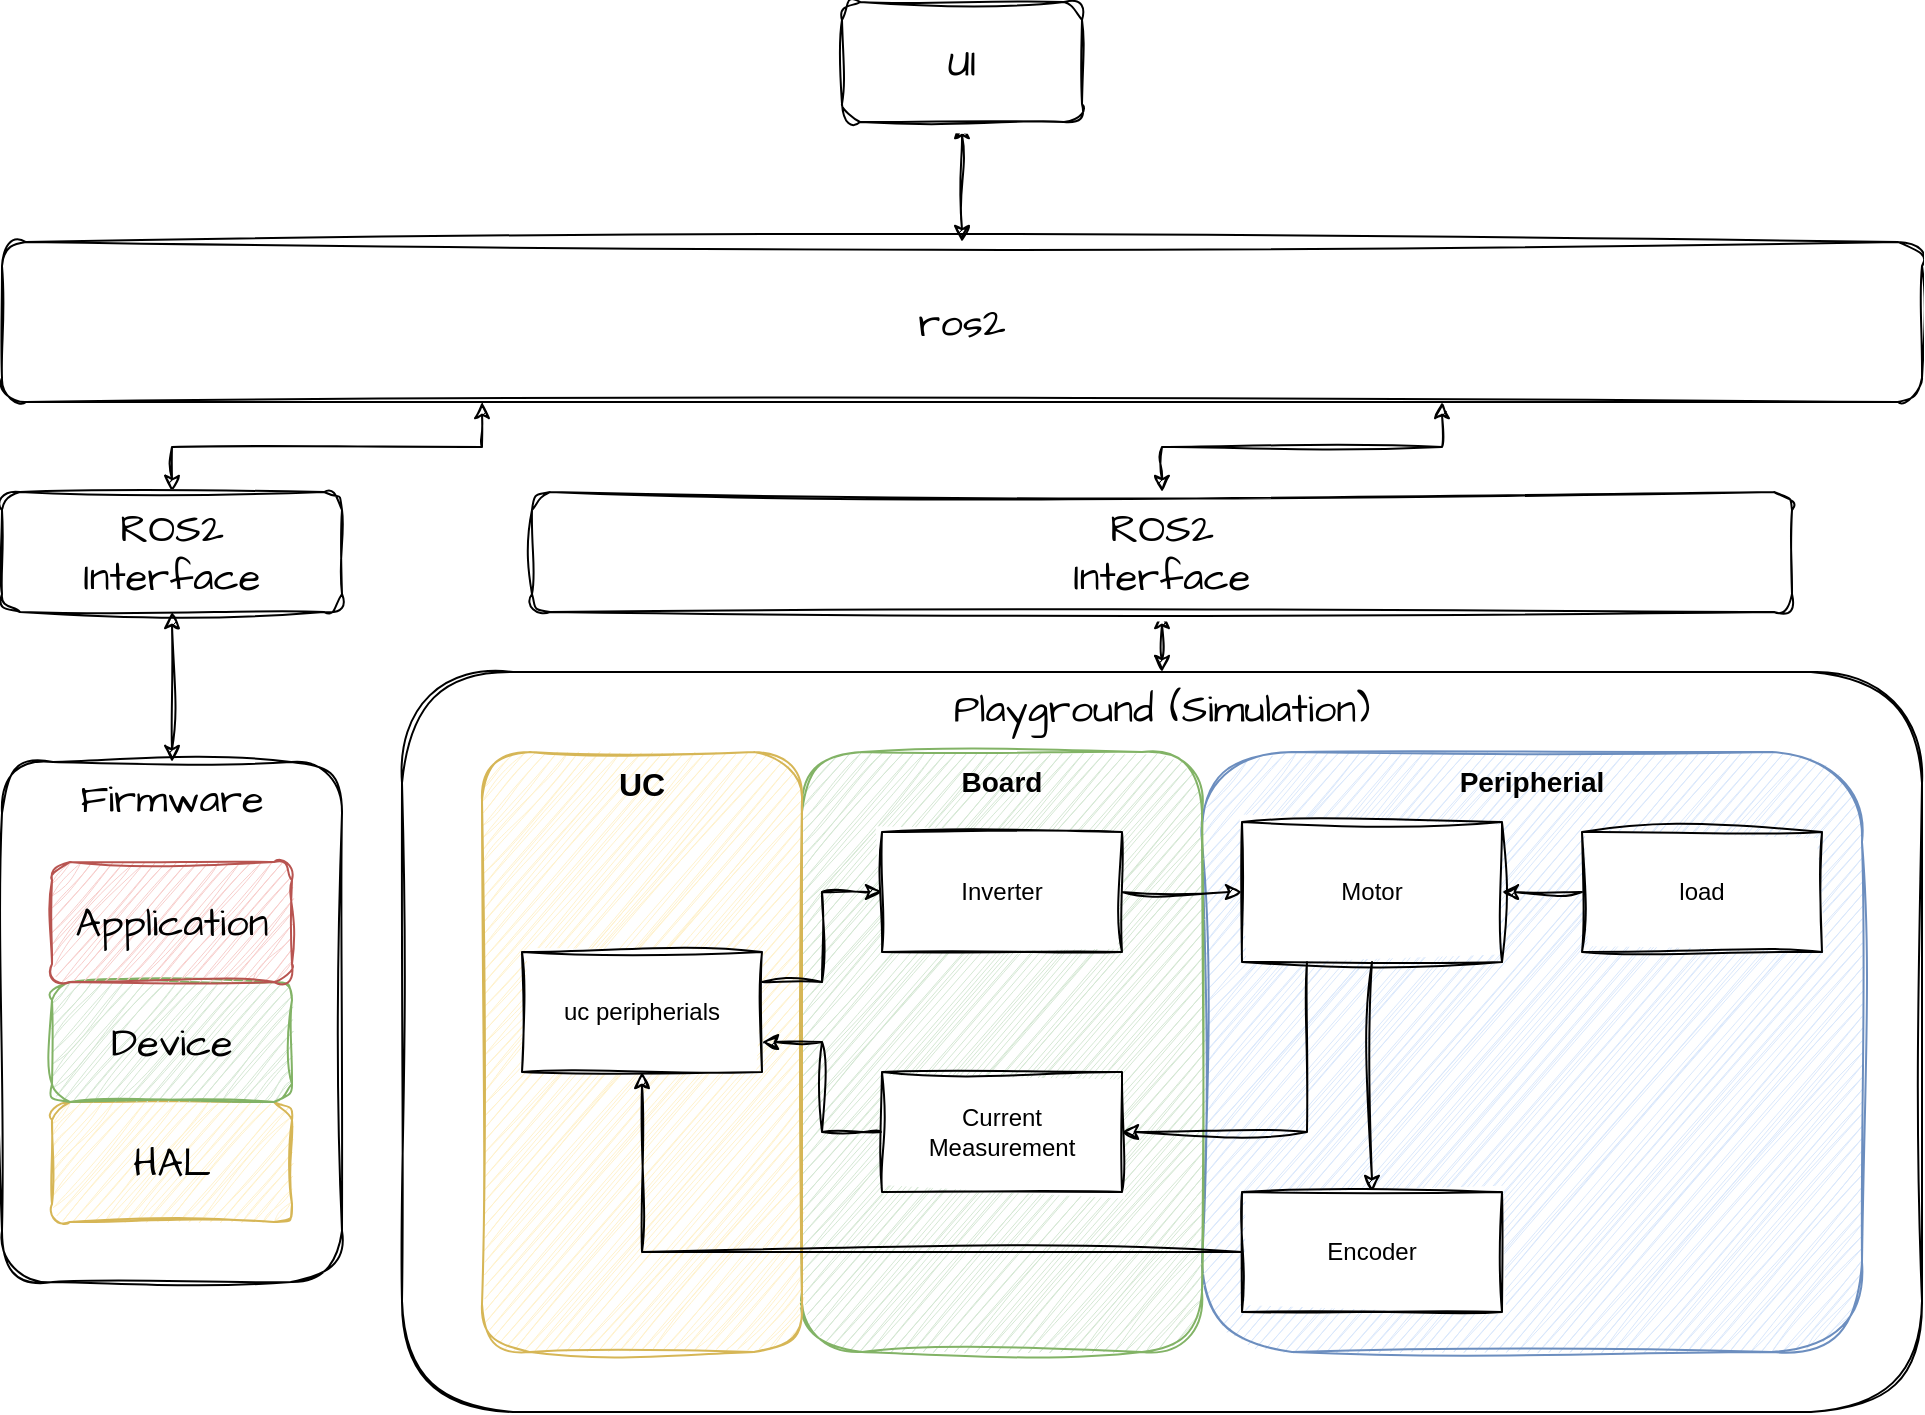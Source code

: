 <mxfile version="21.2.8" type="device">
  <diagram name="Page-1" id="6ZUhDUQ7tsNWZQHeJ1ob">
    <mxGraphModel dx="1026" dy="654" grid="1" gridSize="10" guides="1" tooltips="1" connect="1" arrows="1" fold="1" page="1" pageScale="1" pageWidth="1100" pageHeight="850" math="0" shadow="0">
      <root>
        <mxCell id="0" />
        <mxCell id="1" parent="0" />
        <mxCell id="HHY9e4PgeMrin-qiT513-4" value="Playground (Simulation)" style="rounded=1;whiteSpace=wrap;html=1;sketch=1;hachureGap=4;jiggle=2;curveFitting=1;fontFamily=Architects Daughter;fontSource=https%3A%2F%2Ffonts.googleapis.com%2Fcss%3Ffamily%3DArchitects%2BDaughter;fontSize=20;verticalAlign=top;" vertex="1" parent="1">
          <mxGeometry x="280" y="455" width="760" height="370" as="geometry" />
        </mxCell>
        <mxCell id="HHY9e4PgeMrin-qiT513-20" style="edgeStyle=orthogonalEdgeStyle;rounded=0;sketch=1;hachureGap=4;jiggle=2;curveFitting=1;orthogonalLoop=1;jettySize=auto;html=1;exitX=0.5;exitY=0;exitDx=0;exitDy=0;entryX=0.5;entryY=1;entryDx=0;entryDy=0;fontFamily=Architects Daughter;fontSource=https%3A%2F%2Ffonts.googleapis.com%2Fcss%3Ffamily%3DArchitects%2BDaughter;fontSize=16;startArrow=classic;startFill=1;" edge="1" parent="1" source="HHY9e4PgeMrin-qiT513-3" target="HHY9e4PgeMrin-qiT513-15">
          <mxGeometry relative="1" as="geometry" />
        </mxCell>
        <mxCell id="HHY9e4PgeMrin-qiT513-3" value="Firmware" style="rounded=1;whiteSpace=wrap;html=1;sketch=1;hachureGap=4;jiggle=2;curveFitting=1;fontFamily=Architects Daughter;fontSource=https%3A%2F%2Ffonts.googleapis.com%2Fcss%3Ffamily%3DArchitects%2BDaughter;fontSize=20;horizontal=1;verticalAlign=top;" vertex="1" parent="1">
          <mxGeometry x="80" y="500" width="170" height="260" as="geometry" />
        </mxCell>
        <mxCell id="HHY9e4PgeMrin-qiT513-22" style="edgeStyle=orthogonalEdgeStyle;rounded=0;sketch=1;hachureGap=4;jiggle=2;curveFitting=1;orthogonalLoop=1;jettySize=auto;html=1;exitX=0.5;exitY=0;exitDx=0;exitDy=0;entryX=0.5;entryY=1;entryDx=0;entryDy=0;fontFamily=Architects Daughter;fontSource=https%3A%2F%2Ffonts.googleapis.com%2Fcss%3Ffamily%3DArchitects%2BDaughter;fontSize=16;startArrow=classic;startFill=1;" edge="1" parent="1" source="HHY9e4PgeMrin-qiT513-4" target="HHY9e4PgeMrin-qiT513-18">
          <mxGeometry relative="1" as="geometry" />
        </mxCell>
        <mxCell id="uyAe7cKud4_9OgtSZVAR-20" value="&lt;font style=&quot;font-size: 14px;&quot;&gt;&lt;b&gt;Peripherial&lt;/b&gt;&lt;/font&gt;" style="rounded=1;whiteSpace=wrap;html=1;fillColor=#dae8fc;strokeColor=#6c8ebf;verticalAlign=top;sketch=1;curveFitting=1;jiggle=2;" parent="1" vertex="1">
          <mxGeometry x="680" y="495" width="330" height="300" as="geometry" />
        </mxCell>
        <mxCell id="uyAe7cKud4_9OgtSZVAR-18" value="&lt;font style=&quot;font-size: 14px;&quot;&gt;&lt;b&gt;Board&lt;/b&gt;&lt;/font&gt;" style="rounded=1;whiteSpace=wrap;html=1;fillColor=#d5e8d4;strokeColor=#82b366;verticalAlign=top;sketch=1;curveFitting=1;jiggle=2;" parent="1" vertex="1">
          <mxGeometry x="480" y="495" width="200" height="300" as="geometry" />
        </mxCell>
        <mxCell id="uyAe7cKud4_9OgtSZVAR-17" value="&lt;font style=&quot;font-size: 16px;&quot;&gt;&lt;b&gt;UC&lt;/b&gt;&lt;/font&gt;" style="rounded=1;whiteSpace=wrap;html=1;fillColor=#fff2cc;strokeColor=#d6b656;horizontal=1;verticalAlign=top;sketch=1;curveFitting=1;jiggle=2;" parent="1" vertex="1">
          <mxGeometry x="320" y="495" width="160" height="300" as="geometry" />
        </mxCell>
        <mxCell id="uyAe7cKud4_9OgtSZVAR-13" style="edgeStyle=orthogonalEdgeStyle;rounded=0;orthogonalLoop=1;jettySize=auto;html=1;exitX=0.25;exitY=1;exitDx=0;exitDy=0;entryX=1;entryY=0.5;entryDx=0;entryDy=0;sketch=1;curveFitting=1;jiggle=2;" parent="1" source="uyAe7cKud4_9OgtSZVAR-1" target="uyAe7cKud4_9OgtSZVAR-4" edge="1">
          <mxGeometry relative="1" as="geometry" />
        </mxCell>
        <mxCell id="uyAe7cKud4_9OgtSZVAR-14" style="edgeStyle=orthogonalEdgeStyle;rounded=0;orthogonalLoop=1;jettySize=auto;html=1;exitX=0.5;exitY=1;exitDx=0;exitDy=0;entryX=0.5;entryY=0;entryDx=0;entryDy=0;sketch=1;curveFitting=1;jiggle=2;" parent="1" source="uyAe7cKud4_9OgtSZVAR-1" target="uyAe7cKud4_9OgtSZVAR-2" edge="1">
          <mxGeometry relative="1" as="geometry" />
        </mxCell>
        <mxCell id="uyAe7cKud4_9OgtSZVAR-1" value="Motor" style="rounded=0;whiteSpace=wrap;html=1;sketch=1;curveFitting=1;jiggle=2;" parent="1" vertex="1">
          <mxGeometry x="700" y="530" width="130" height="70" as="geometry" />
        </mxCell>
        <mxCell id="uyAe7cKud4_9OgtSZVAR-21" style="edgeStyle=orthogonalEdgeStyle;rounded=0;orthogonalLoop=1;jettySize=auto;html=1;exitX=0;exitY=0.5;exitDx=0;exitDy=0;sketch=1;curveFitting=1;jiggle=2;" parent="1" source="uyAe7cKud4_9OgtSZVAR-2" target="uyAe7cKud4_9OgtSZVAR-5" edge="1">
          <mxGeometry relative="1" as="geometry" />
        </mxCell>
        <mxCell id="uyAe7cKud4_9OgtSZVAR-2" value="Encoder" style="rounded=0;whiteSpace=wrap;html=1;sketch=1;curveFitting=1;jiggle=2;" parent="1" vertex="1">
          <mxGeometry x="700" y="715" width="130" height="60" as="geometry" />
        </mxCell>
        <mxCell id="uyAe7cKud4_9OgtSZVAR-12" style="edgeStyle=orthogonalEdgeStyle;rounded=0;orthogonalLoop=1;jettySize=auto;html=1;exitX=1;exitY=0.5;exitDx=0;exitDy=0;entryX=0;entryY=0.5;entryDx=0;entryDy=0;sketch=1;curveFitting=1;jiggle=2;" parent="1" source="uyAe7cKud4_9OgtSZVAR-3" target="uyAe7cKud4_9OgtSZVAR-1" edge="1">
          <mxGeometry relative="1" as="geometry" />
        </mxCell>
        <mxCell id="uyAe7cKud4_9OgtSZVAR-3" value="Inverter" style="rounded=0;whiteSpace=wrap;html=1;sketch=1;curveFitting=1;jiggle=2;" parent="1" vertex="1">
          <mxGeometry x="520" y="535" width="120" height="60" as="geometry" />
        </mxCell>
        <mxCell id="uyAe7cKud4_9OgtSZVAR-11" style="edgeStyle=orthogonalEdgeStyle;rounded=0;orthogonalLoop=1;jettySize=auto;html=1;exitX=0;exitY=0.5;exitDx=0;exitDy=0;entryX=1;entryY=0.75;entryDx=0;entryDy=0;sketch=1;curveFitting=1;jiggle=2;" parent="1" source="uyAe7cKud4_9OgtSZVAR-4" target="uyAe7cKud4_9OgtSZVAR-5" edge="1">
          <mxGeometry relative="1" as="geometry" />
        </mxCell>
        <mxCell id="uyAe7cKud4_9OgtSZVAR-4" value="Current &lt;br&gt;Measurement" style="rounded=0;whiteSpace=wrap;html=1;sketch=1;curveFitting=1;jiggle=2;" parent="1" vertex="1">
          <mxGeometry x="520" y="655" width="120" height="60" as="geometry" />
        </mxCell>
        <mxCell id="uyAe7cKud4_9OgtSZVAR-10" style="edgeStyle=orthogonalEdgeStyle;rounded=0;orthogonalLoop=1;jettySize=auto;html=1;exitX=1;exitY=0.25;exitDx=0;exitDy=0;entryX=0;entryY=0.5;entryDx=0;entryDy=0;sketch=1;curveFitting=1;jiggle=2;" parent="1" source="uyAe7cKud4_9OgtSZVAR-5" target="uyAe7cKud4_9OgtSZVAR-3" edge="1">
          <mxGeometry relative="1" as="geometry" />
        </mxCell>
        <mxCell id="uyAe7cKud4_9OgtSZVAR-5" value="uc peripherials" style="rounded=0;whiteSpace=wrap;html=1;sketch=1;curveFitting=1;jiggle=2;" parent="1" vertex="1">
          <mxGeometry x="340" y="595" width="120" height="60" as="geometry" />
        </mxCell>
        <mxCell id="uyAe7cKud4_9OgtSZVAR-16" style="edgeStyle=orthogonalEdgeStyle;rounded=0;orthogonalLoop=1;jettySize=auto;html=1;exitX=0;exitY=0.5;exitDx=0;exitDy=0;entryX=1;entryY=0.5;entryDx=0;entryDy=0;sketch=1;curveFitting=1;jiggle=2;" parent="1" source="uyAe7cKud4_9OgtSZVAR-15" target="uyAe7cKud4_9OgtSZVAR-1" edge="1">
          <mxGeometry relative="1" as="geometry" />
        </mxCell>
        <mxCell id="uyAe7cKud4_9OgtSZVAR-15" value="load" style="rounded=0;whiteSpace=wrap;html=1;sketch=1;curveFitting=1;jiggle=2;" parent="1" vertex="1">
          <mxGeometry x="870" y="535" width="120" height="60" as="geometry" />
        </mxCell>
        <mxCell id="HHY9e4PgeMrin-qiT513-5" value="ros2" style="rounded=1;whiteSpace=wrap;html=1;sketch=1;hachureGap=4;jiggle=2;curveFitting=1;fontFamily=Architects Daughter;fontSource=https%3A%2F%2Ffonts.googleapis.com%2Fcss%3Ffamily%3DArchitects%2BDaughter;fontSize=20;" vertex="1" parent="1">
          <mxGeometry x="80" y="240" width="960" height="80" as="geometry" />
        </mxCell>
        <mxCell id="HHY9e4PgeMrin-qiT513-7" style="edgeStyle=orthogonalEdgeStyle;rounded=0;sketch=1;hachureGap=4;jiggle=2;curveFitting=1;orthogonalLoop=1;jettySize=auto;html=1;exitX=0.5;exitY=1;exitDx=0;exitDy=0;entryX=0.5;entryY=0;entryDx=0;entryDy=0;fontFamily=Architects Daughter;fontSource=https%3A%2F%2Ffonts.googleapis.com%2Fcss%3Ffamily%3DArchitects%2BDaughter;fontSize=16;startArrow=classic;startFill=1;" edge="1" parent="1" source="HHY9e4PgeMrin-qiT513-6" target="HHY9e4PgeMrin-qiT513-5">
          <mxGeometry relative="1" as="geometry" />
        </mxCell>
        <mxCell id="HHY9e4PgeMrin-qiT513-6" value="UI" style="rounded=1;whiteSpace=wrap;html=1;sketch=1;hachureGap=4;jiggle=2;curveFitting=1;fontFamily=Architects Daughter;fontSource=https%3A%2F%2Ffonts.googleapis.com%2Fcss%3Ffamily%3DArchitects%2BDaughter;fontSize=20;" vertex="1" parent="1">
          <mxGeometry x="500" y="120" width="120" height="60" as="geometry" />
        </mxCell>
        <mxCell id="HHY9e4PgeMrin-qiT513-10" value="HAL" style="rounded=1;whiteSpace=wrap;html=1;sketch=1;hachureGap=4;jiggle=2;curveFitting=1;fontFamily=Architects Daughter;fontSource=https%3A%2F%2Ffonts.googleapis.com%2Fcss%3Ffamily%3DArchitects%2BDaughter;fontSize=20;fillColor=#fff2cc;strokeColor=#d6b656;" vertex="1" parent="1">
          <mxGeometry x="105" y="670" width="120" height="60" as="geometry" />
        </mxCell>
        <mxCell id="HHY9e4PgeMrin-qiT513-11" value="Device" style="rounded=1;whiteSpace=wrap;html=1;sketch=1;hachureGap=4;jiggle=2;curveFitting=1;fontFamily=Architects Daughter;fontSource=https%3A%2F%2Ffonts.googleapis.com%2Fcss%3Ffamily%3DArchitects%2BDaughter;fontSize=20;fillColor=#d5e8d4;strokeColor=#82b366;" vertex="1" parent="1">
          <mxGeometry x="105" y="610" width="120" height="60" as="geometry" />
        </mxCell>
        <mxCell id="HHY9e4PgeMrin-qiT513-12" value="Application" style="rounded=1;whiteSpace=wrap;html=1;sketch=1;hachureGap=4;jiggle=2;curveFitting=1;fontFamily=Architects Daughter;fontSource=https%3A%2F%2Ffonts.googleapis.com%2Fcss%3Ffamily%3DArchitects%2BDaughter;fontSize=20;fillColor=#f8cecc;strokeColor=#b85450;" vertex="1" parent="1">
          <mxGeometry x="105" y="550" width="120" height="60" as="geometry" />
        </mxCell>
        <mxCell id="HHY9e4PgeMrin-qiT513-19" style="edgeStyle=orthogonalEdgeStyle;rounded=0;sketch=1;hachureGap=4;jiggle=2;curveFitting=1;orthogonalLoop=1;jettySize=auto;html=1;exitX=0.5;exitY=0;exitDx=0;exitDy=0;entryX=0.25;entryY=1;entryDx=0;entryDy=0;fontFamily=Architects Daughter;fontSource=https%3A%2F%2Ffonts.googleapis.com%2Fcss%3Ffamily%3DArchitects%2BDaughter;fontSize=16;startArrow=classic;startFill=1;" edge="1" parent="1" source="HHY9e4PgeMrin-qiT513-15" target="HHY9e4PgeMrin-qiT513-5">
          <mxGeometry relative="1" as="geometry" />
        </mxCell>
        <mxCell id="HHY9e4PgeMrin-qiT513-15" value="ROS2&lt;br&gt;Interface" style="rounded=1;whiteSpace=wrap;html=1;sketch=1;hachureGap=4;jiggle=2;curveFitting=1;fontFamily=Architects Daughter;fontSource=https%3A%2F%2Ffonts.googleapis.com%2Fcss%3Ffamily%3DArchitects%2BDaughter;fontSize=20;" vertex="1" parent="1">
          <mxGeometry x="80" y="365" width="170" height="60" as="geometry" />
        </mxCell>
        <mxCell id="HHY9e4PgeMrin-qiT513-21" style="edgeStyle=orthogonalEdgeStyle;rounded=0;sketch=1;hachureGap=4;jiggle=2;curveFitting=1;orthogonalLoop=1;jettySize=auto;html=1;exitX=0.5;exitY=0;exitDx=0;exitDy=0;entryX=0.75;entryY=1;entryDx=0;entryDy=0;fontFamily=Architects Daughter;fontSource=https%3A%2F%2Ffonts.googleapis.com%2Fcss%3Ffamily%3DArchitects%2BDaughter;fontSize=16;startArrow=classic;startFill=1;" edge="1" parent="1" source="HHY9e4PgeMrin-qiT513-18" target="HHY9e4PgeMrin-qiT513-5">
          <mxGeometry relative="1" as="geometry" />
        </mxCell>
        <mxCell id="HHY9e4PgeMrin-qiT513-18" value="ROS2&lt;br&gt;Interface" style="rounded=1;whiteSpace=wrap;html=1;sketch=1;hachureGap=4;jiggle=2;curveFitting=1;fontFamily=Architects Daughter;fontSource=https%3A%2F%2Ffonts.googleapis.com%2Fcss%3Ffamily%3DArchitects%2BDaughter;fontSize=20;" vertex="1" parent="1">
          <mxGeometry x="345" y="365" width="630" height="60" as="geometry" />
        </mxCell>
      </root>
    </mxGraphModel>
  </diagram>
</mxfile>
